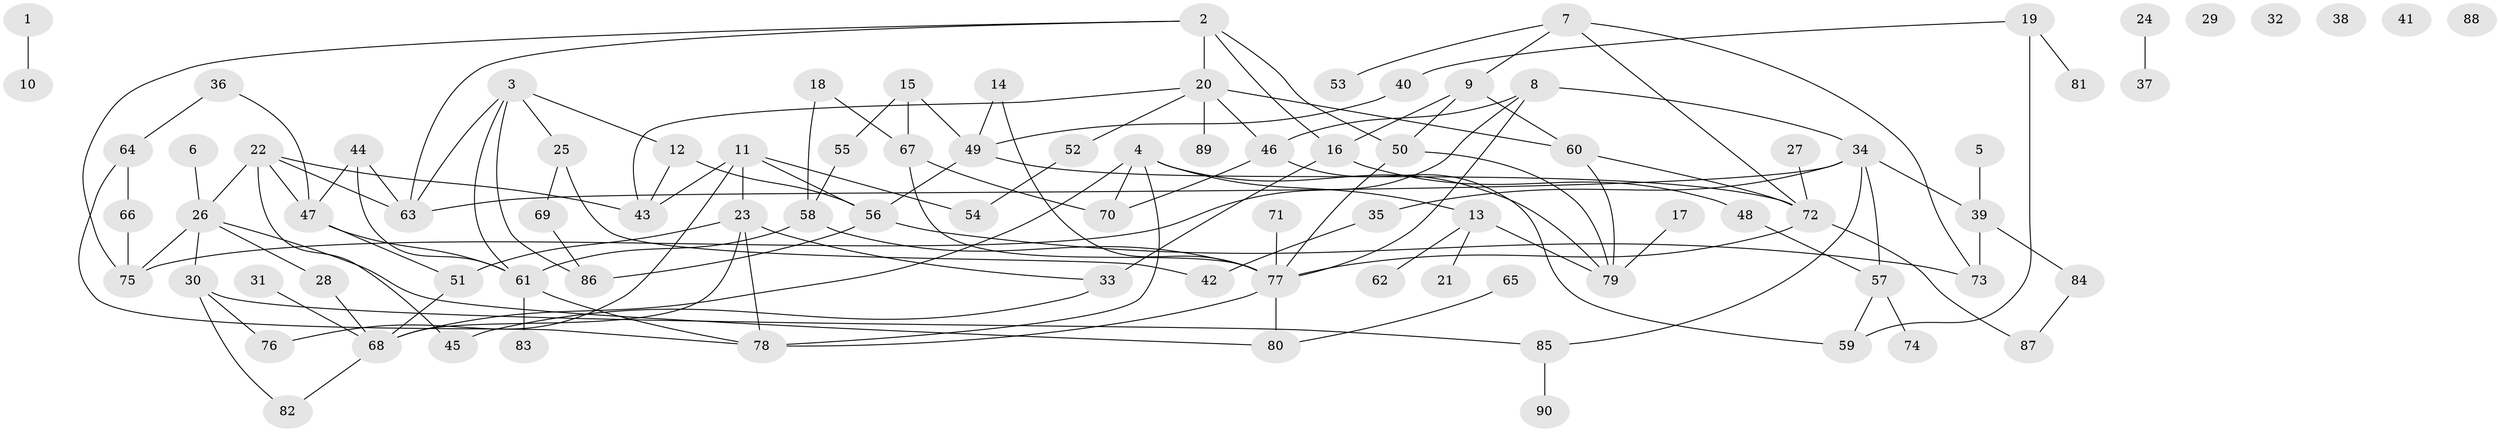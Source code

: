 // coarse degree distribution, {1: 0.2, 7: 0.05, 6: 0.05, 3: 0.13333333333333333, 4: 0.11666666666666667, 5: 0.18333333333333332, 9: 0.03333333333333333, 0: 0.1, 2: 0.13333333333333333}
// Generated by graph-tools (version 1.1) at 2025/23/03/03/25 07:23:24]
// undirected, 90 vertices, 131 edges
graph export_dot {
graph [start="1"]
  node [color=gray90,style=filled];
  1;
  2;
  3;
  4;
  5;
  6;
  7;
  8;
  9;
  10;
  11;
  12;
  13;
  14;
  15;
  16;
  17;
  18;
  19;
  20;
  21;
  22;
  23;
  24;
  25;
  26;
  27;
  28;
  29;
  30;
  31;
  32;
  33;
  34;
  35;
  36;
  37;
  38;
  39;
  40;
  41;
  42;
  43;
  44;
  45;
  46;
  47;
  48;
  49;
  50;
  51;
  52;
  53;
  54;
  55;
  56;
  57;
  58;
  59;
  60;
  61;
  62;
  63;
  64;
  65;
  66;
  67;
  68;
  69;
  70;
  71;
  72;
  73;
  74;
  75;
  76;
  77;
  78;
  79;
  80;
  81;
  82;
  83;
  84;
  85;
  86;
  87;
  88;
  89;
  90;
  1 -- 10;
  2 -- 16;
  2 -- 20;
  2 -- 50;
  2 -- 63;
  2 -- 75;
  3 -- 12;
  3 -- 25;
  3 -- 61;
  3 -- 63;
  3 -- 86;
  4 -- 13;
  4 -- 68;
  4 -- 70;
  4 -- 78;
  4 -- 79;
  5 -- 39;
  6 -- 26;
  7 -- 9;
  7 -- 53;
  7 -- 72;
  7 -- 73;
  8 -- 34;
  8 -- 46;
  8 -- 75;
  8 -- 77;
  9 -- 16;
  9 -- 50;
  9 -- 60;
  11 -- 23;
  11 -- 43;
  11 -- 54;
  11 -- 56;
  11 -- 76;
  12 -- 43;
  12 -- 56;
  13 -- 21;
  13 -- 62;
  13 -- 79;
  14 -- 49;
  14 -- 77;
  15 -- 49;
  15 -- 55;
  15 -- 67;
  16 -- 33;
  16 -- 48;
  17 -- 79;
  18 -- 58;
  18 -- 67;
  19 -- 40;
  19 -- 59;
  19 -- 81;
  20 -- 43;
  20 -- 46;
  20 -- 52;
  20 -- 60;
  20 -- 89;
  22 -- 26;
  22 -- 43;
  22 -- 45;
  22 -- 47;
  22 -- 63;
  23 -- 33;
  23 -- 51;
  23 -- 68;
  23 -- 78;
  24 -- 37;
  25 -- 42;
  25 -- 69;
  26 -- 28;
  26 -- 30;
  26 -- 75;
  26 -- 80;
  27 -- 72;
  28 -- 68;
  30 -- 76;
  30 -- 82;
  30 -- 85;
  31 -- 68;
  33 -- 45;
  34 -- 35;
  34 -- 39;
  34 -- 57;
  34 -- 63;
  34 -- 85;
  35 -- 42;
  36 -- 47;
  36 -- 64;
  39 -- 73;
  39 -- 84;
  40 -- 49;
  44 -- 47;
  44 -- 61;
  44 -- 63;
  46 -- 59;
  46 -- 70;
  47 -- 51;
  47 -- 61;
  48 -- 57;
  49 -- 56;
  49 -- 72;
  50 -- 77;
  50 -- 79;
  51 -- 68;
  52 -- 54;
  55 -- 58;
  56 -- 73;
  56 -- 86;
  57 -- 59;
  57 -- 74;
  58 -- 61;
  58 -- 77;
  60 -- 72;
  60 -- 79;
  61 -- 78;
  61 -- 83;
  64 -- 66;
  64 -- 78;
  65 -- 80;
  66 -- 75;
  67 -- 70;
  67 -- 77;
  68 -- 82;
  69 -- 86;
  71 -- 77;
  72 -- 77;
  72 -- 87;
  77 -- 78;
  77 -- 80;
  84 -- 87;
  85 -- 90;
}
